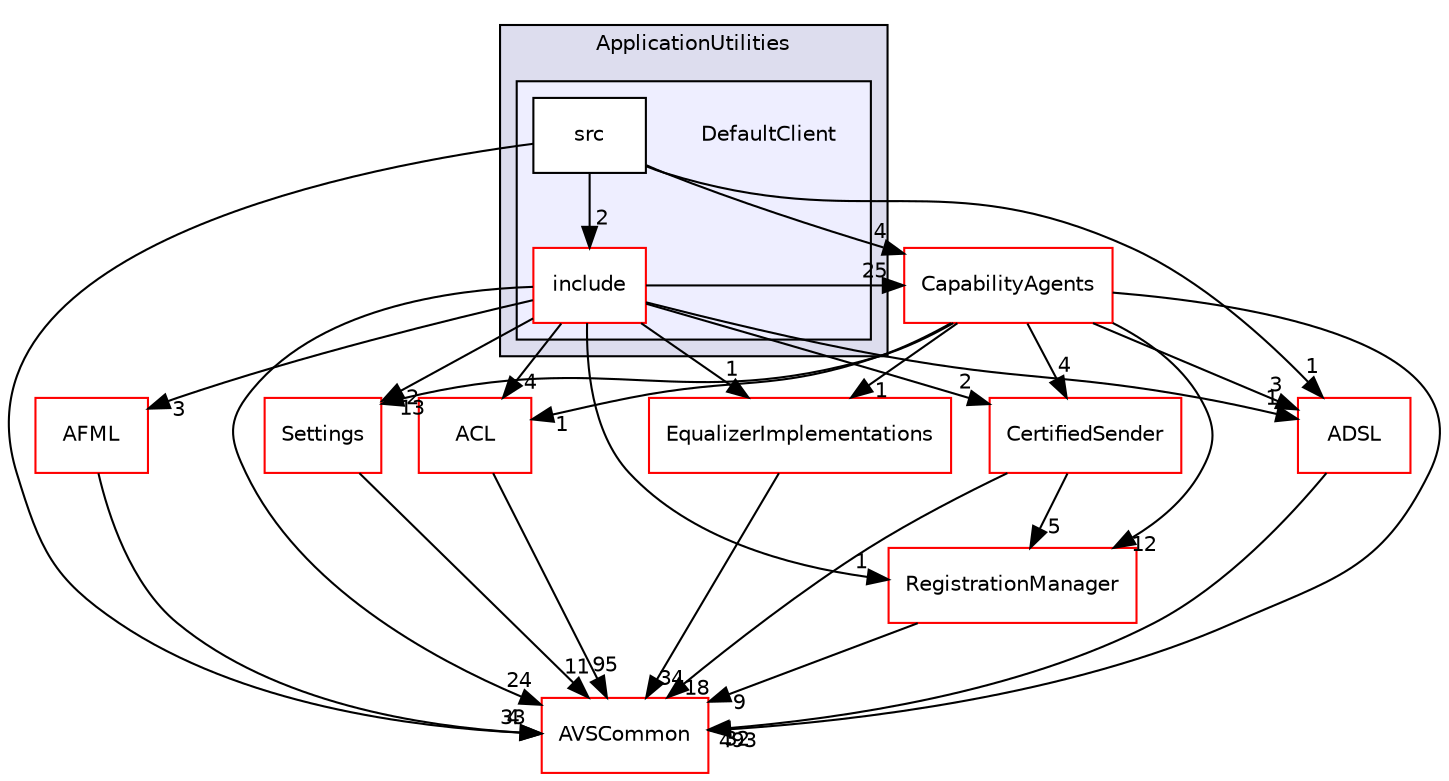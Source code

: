 digraph "/workplace/avs-device-sdk/ApplicationUtilities/DefaultClient" {
  compound=true
  node [ fontsize="10", fontname="Helvetica"];
  edge [ labelfontsize="10", labelfontname="Helvetica"];
  subgraph clusterdir_748b5abbb33df61eda67007924a1a0cb {
    graph [ bgcolor="#ddddee", pencolor="black", label="ApplicationUtilities" fontname="Helvetica", fontsize="10", URL="dir_748b5abbb33df61eda67007924a1a0cb.html"]
  subgraph clusterdir_b085260ed2fdec2a77be746aa0e6e508 {
    graph [ bgcolor="#eeeeff", pencolor="black", label="" URL="dir_b085260ed2fdec2a77be746aa0e6e508.html"];
    dir_b085260ed2fdec2a77be746aa0e6e508 [shape=plaintext label="DefaultClient"];
    dir_2ce7981903fe15aa6f7811d72ec7c5b0 [shape=box label="include" color="red" fillcolor="white" style="filled" URL="dir_2ce7981903fe15aa6f7811d72ec7c5b0.html"];
    dir_73357987a539283f3665c6273c0b97e7 [shape=box label="src" color="black" fillcolor="white" style="filled" URL="dir_73357987a539283f3665c6273c0b97e7.html"];
  }
  }
  dir_15a1dcf98404372b5aa31671439f6987 [shape=box label="AFML" fillcolor="white" style="filled" color="red" URL="dir_15a1dcf98404372b5aa31671439f6987.html"];
  dir_7cf910bd1d7603f12ef47ff650cec893 [shape=box label="CapabilityAgents" fillcolor="white" style="filled" color="red" URL="dir_7cf910bd1d7603f12ef47ff650cec893.html"];
  dir_63c328d9f040c398ed3a99417a38689e [shape=box label="EqualizerImplementations" fillcolor="white" style="filled" color="red" URL="dir_63c328d9f040c398ed3a99417a38689e.html"];
  dir_cf27311ab9f4263eef70b28364b95692 [shape=box label="CertifiedSender" fillcolor="white" style="filled" color="red" URL="dir_cf27311ab9f4263eef70b28364b95692.html"];
  dir_8ae0dd75af039a94f4269584fb8eef13 [shape=box label="Settings" fillcolor="white" style="filled" color="red" URL="dir_8ae0dd75af039a94f4269584fb8eef13.html"];
  dir_b1dfedc9efa610ba8c818c30206ff41f [shape=box label="ACL" fillcolor="white" style="filled" color="red" URL="dir_b1dfedc9efa610ba8c818c30206ff41f.html"];
  dir_13e65effb2bde530b17b3d5eefcd0266 [shape=box label="AVSCommon" fillcolor="white" style="filled" color="red" URL="dir_13e65effb2bde530b17b3d5eefcd0266.html"];
  dir_b14333b5607b47fe7356eaa790107bd3 [shape=box label="RegistrationManager" fillcolor="white" style="filled" color="red" URL="dir_b14333b5607b47fe7356eaa790107bd3.html"];
  dir_edb1b7e8f1a5d5a1b864206edd6d398d [shape=box label="ADSL" fillcolor="white" style="filled" color="red" URL="dir_edb1b7e8f1a5d5a1b864206edd6d398d.html"];
  dir_73357987a539283f3665c6273c0b97e7->dir_7cf910bd1d7603f12ef47ff650cec893 [headlabel="4", labeldistance=1.5 headhref="dir_000036_000049.html"];
  dir_73357987a539283f3665c6273c0b97e7->dir_13e65effb2bde530b17b3d5eefcd0266 [headlabel="4", labeldistance=1.5 headhref="dir_000036_000015.html"];
  dir_73357987a539283f3665c6273c0b97e7->dir_edb1b7e8f1a5d5a1b864206edd6d398d [headlabel="1", labeldistance=1.5 headhref="dir_000036_000009.html"];
  dir_73357987a539283f3665c6273c0b97e7->dir_2ce7981903fe15aa6f7811d72ec7c5b0 [headlabel="2", labeldistance=1.5 headhref="dir_000036_000034.html"];
  dir_15a1dcf98404372b5aa31671439f6987->dir_13e65effb2bde530b17b3d5eefcd0266 [headlabel="33", labeldistance=1.5 headhref="dir_000021_000015.html"];
  dir_7cf910bd1d7603f12ef47ff650cec893->dir_63c328d9f040c398ed3a99417a38689e [headlabel="1", labeldistance=1.5 headhref="dir_000049_000221.html"];
  dir_7cf910bd1d7603f12ef47ff650cec893->dir_cf27311ab9f4263eef70b28364b95692 [headlabel="4", labeldistance=1.5 headhref="dir_000049_000210.html"];
  dir_7cf910bd1d7603f12ef47ff650cec893->dir_8ae0dd75af039a94f4269584fb8eef13 [headlabel="13", labeldistance=1.5 headhref="dir_000049_000285.html"];
  dir_7cf910bd1d7603f12ef47ff650cec893->dir_b1dfedc9efa610ba8c818c30206ff41f [headlabel="1", labeldistance=1.5 headhref="dir_000049_000000.html"];
  dir_7cf910bd1d7603f12ef47ff650cec893->dir_13e65effb2bde530b17b3d5eefcd0266 [headlabel="493", labeldistance=1.5 headhref="dir_000049_000015.html"];
  dir_7cf910bd1d7603f12ef47ff650cec893->dir_b14333b5607b47fe7356eaa790107bd3 [headlabel="12", labeldistance=1.5 headhref="dir_000049_000271.html"];
  dir_7cf910bd1d7603f12ef47ff650cec893->dir_edb1b7e8f1a5d5a1b864206edd6d398d [headlabel="3", labeldistance=1.5 headhref="dir_000049_000009.html"];
  dir_63c328d9f040c398ed3a99417a38689e->dir_13e65effb2bde530b17b3d5eefcd0266 [headlabel="34", labeldistance=1.5 headhref="dir_000221_000015.html"];
  dir_cf27311ab9f4263eef70b28364b95692->dir_13e65effb2bde530b17b3d5eefcd0266 [headlabel="18", labeldistance=1.5 headhref="dir_000210_000015.html"];
  dir_cf27311ab9f4263eef70b28364b95692->dir_b14333b5607b47fe7356eaa790107bd3 [headlabel="5", labeldistance=1.5 headhref="dir_000210_000271.html"];
  dir_8ae0dd75af039a94f4269584fb8eef13->dir_13e65effb2bde530b17b3d5eefcd0266 [headlabel="11", labeldistance=1.5 headhref="dir_000285_000015.html"];
  dir_b1dfedc9efa610ba8c818c30206ff41f->dir_13e65effb2bde530b17b3d5eefcd0266 [headlabel="95", labeldistance=1.5 headhref="dir_000000_000015.html"];
  dir_b14333b5607b47fe7356eaa790107bd3->dir_13e65effb2bde530b17b3d5eefcd0266 [headlabel="9", labeldistance=1.5 headhref="dir_000271_000015.html"];
  dir_edb1b7e8f1a5d5a1b864206edd6d398d->dir_13e65effb2bde530b17b3d5eefcd0266 [headlabel="32", labeldistance=1.5 headhref="dir_000009_000015.html"];
  dir_2ce7981903fe15aa6f7811d72ec7c5b0->dir_15a1dcf98404372b5aa31671439f6987 [headlabel="3", labeldistance=1.5 headhref="dir_000034_000021.html"];
  dir_2ce7981903fe15aa6f7811d72ec7c5b0->dir_7cf910bd1d7603f12ef47ff650cec893 [headlabel="25", labeldistance=1.5 headhref="dir_000034_000049.html"];
  dir_2ce7981903fe15aa6f7811d72ec7c5b0->dir_63c328d9f040c398ed3a99417a38689e [headlabel="1", labeldistance=1.5 headhref="dir_000034_000221.html"];
  dir_2ce7981903fe15aa6f7811d72ec7c5b0->dir_cf27311ab9f4263eef70b28364b95692 [headlabel="2", labeldistance=1.5 headhref="dir_000034_000210.html"];
  dir_2ce7981903fe15aa6f7811d72ec7c5b0->dir_8ae0dd75af039a94f4269584fb8eef13 [headlabel="2", labeldistance=1.5 headhref="dir_000034_000285.html"];
  dir_2ce7981903fe15aa6f7811d72ec7c5b0->dir_b1dfedc9efa610ba8c818c30206ff41f [headlabel="4", labeldistance=1.5 headhref="dir_000034_000000.html"];
  dir_2ce7981903fe15aa6f7811d72ec7c5b0->dir_13e65effb2bde530b17b3d5eefcd0266 [headlabel="24", labeldistance=1.5 headhref="dir_000034_000015.html"];
  dir_2ce7981903fe15aa6f7811d72ec7c5b0->dir_b14333b5607b47fe7356eaa790107bd3 [headlabel="1", labeldistance=1.5 headhref="dir_000034_000271.html"];
  dir_2ce7981903fe15aa6f7811d72ec7c5b0->dir_edb1b7e8f1a5d5a1b864206edd6d398d [headlabel="1", labeldistance=1.5 headhref="dir_000034_000009.html"];
}
